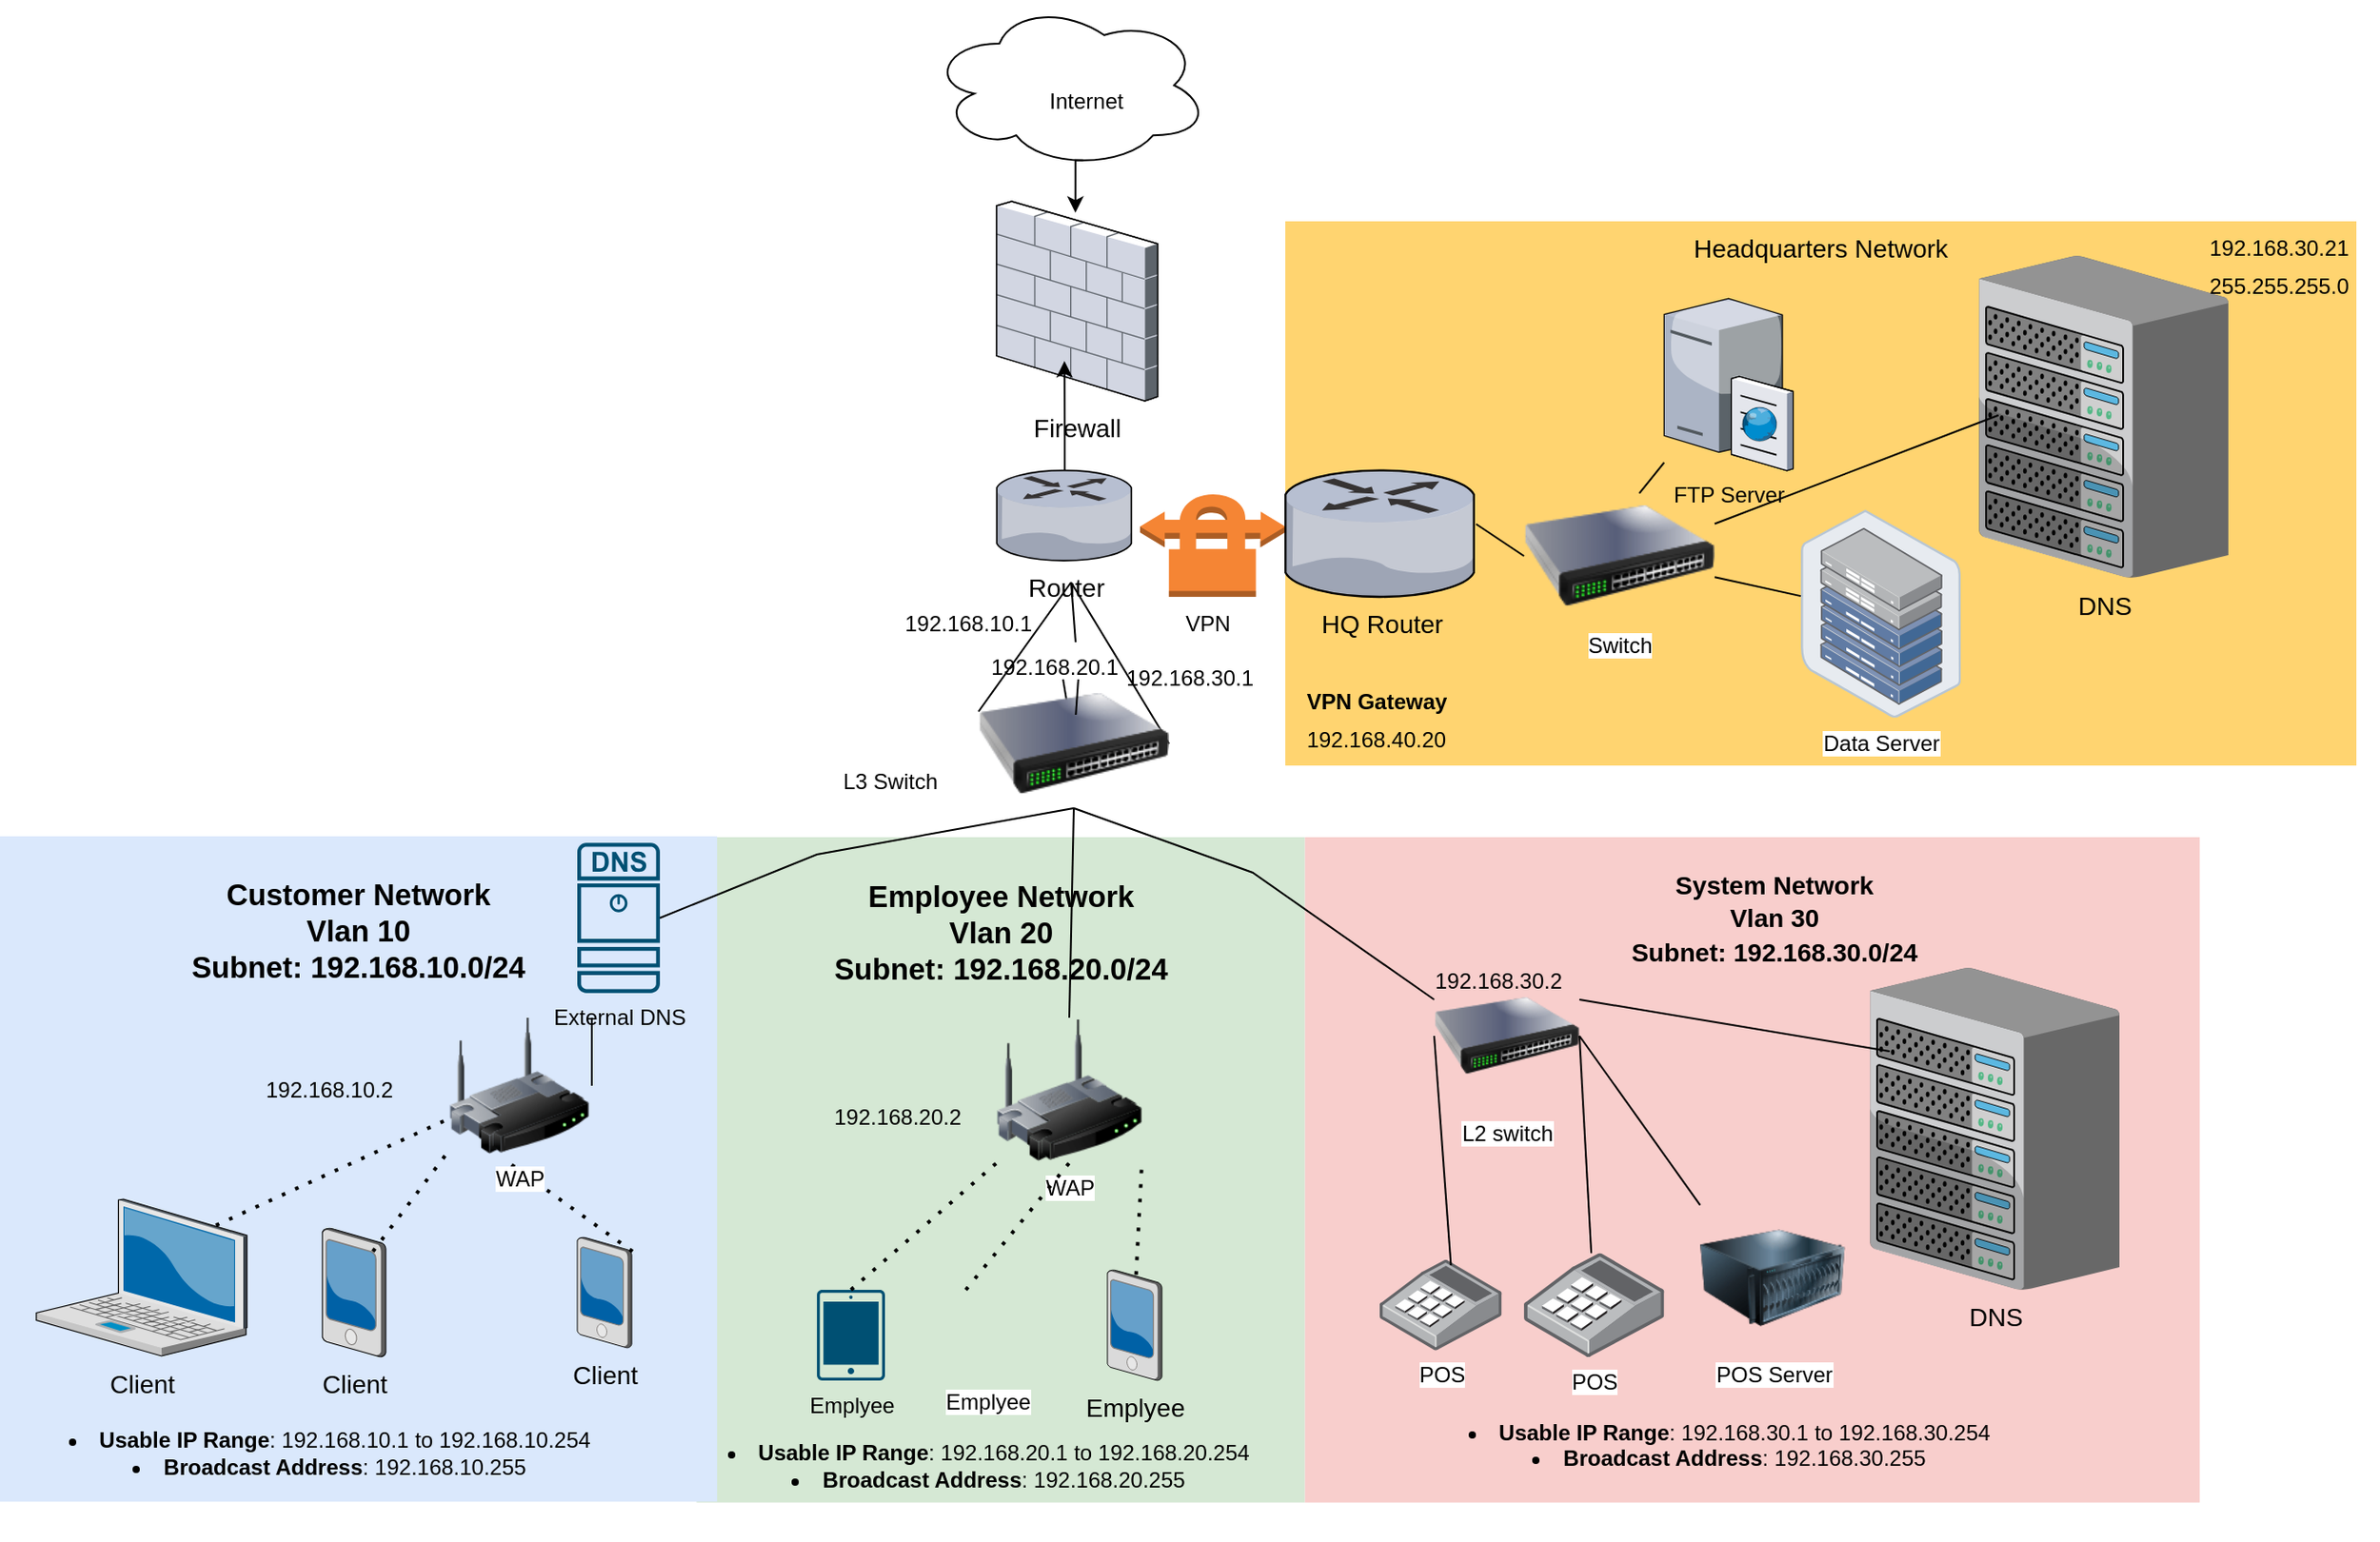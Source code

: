 <mxfile version="24.7.16">
  <diagram name="Page-1" id="e3a06f82-3646-2815-327d-82caf3d4e204">
    <mxGraphModel grid="1" page="1" gridSize="10" guides="1" tooltips="1" connect="1" arrows="1" fold="1" pageScale="1.5" pageWidth="1169" pageHeight="826" background="none" math="0" shadow="0">
      <root>
        <mxCell id="0" style=";html=1;" />
        <mxCell id="1" style=";html=1;" parent="0" />
        <mxCell id="6a7d8f32e03d9370-61" value="&lt;div&gt;&lt;br&gt;&lt;/div&gt;&lt;div&gt;&lt;br&gt;&lt;/div&gt;&lt;div&gt;&lt;br&gt;&lt;/div&gt;" style="whiteSpace=wrap;html=1;fillColor=#f8cecc;fontSize=14;strokeColor=none;verticalAlign=top;" vertex="1" parent="1">
          <mxGeometry x="678.71" y="440.5" width="493" height="366.75" as="geometry" />
        </mxCell>
        <mxCell id="6a7d8f32e03d9370-60" value="&lt;h3&gt;Employee Network&lt;br&gt;Vlan 20&lt;br&gt;&lt;span class=&quot;hljs-selector-tag&quot;&gt;Subnet&lt;/span&gt;: &lt;span class=&quot;hljs-number&quot;&gt;192.168&lt;/span&gt;&lt;span class=&quot;hljs-selector-class&quot;&gt;.20&lt;/span&gt;&lt;span class=&quot;hljs-selector-class&quot;&gt;.0&lt;/span&gt;/&lt;span class=&quot;hljs-number&quot;&gt;24&lt;/span&gt;&lt;/h3&gt; " style="whiteSpace=wrap;html=1;fillColor=#d5e8d4;fontSize=14;strokeColor=none;verticalAlign=top;" vertex="1" parent="1">
          <mxGeometry x="343.71" y="440.5" width="335" height="366.75" as="geometry" />
        </mxCell>
        <mxCell id="6a7d8f32e03d9370-58" value="&lt;h3&gt;Customer Network&lt;br&gt;Vlan 10&lt;br&gt;&lt;span class=&quot;hljs-selector-tag&quot;&gt;Subnet&lt;/span&gt;: &lt;span class=&quot;hljs-number&quot;&gt;192.168&lt;/span&gt;&lt;span class=&quot;hljs-selector-class&quot;&gt;.10&lt;/span&gt;&lt;span class=&quot;hljs-selector-class&quot;&gt;.0&lt;/span&gt;/&lt;span class=&quot;hljs-number&quot;&gt;24&lt;/span&gt;&lt;/h3&gt; " style="whiteSpace=wrap;html=1;fillColor=#dae8fc;fontSize=14;strokeColor=none;verticalAlign=top;" vertex="1" parent="1">
          <mxGeometry x="-40" y="440" width="395" height="366.75" as="geometry" />
        </mxCell>
        <mxCell id="6a7d8f32e03d9370-57" value="Headquarters Network" style="whiteSpace=wrap;html=1;fillColor=#FFD470;gradientColor=none;fontSize=14;strokeColor=none;verticalAlign=top;" vertex="1" parent="1">
          <mxGeometry x="668" y="101" width="590" height="300" as="geometry" />
        </mxCell>
        <mxCell id="6a7d8f32e03d9370-1" value="Client" style="verticalLabelPosition=bottom;aspect=fixed;html=1;verticalAlign=top;strokeColor=none;shape=mxgraph.citrix.laptop_2;fillColor=#66B2FF;gradientColor=#0066CC;fontSize=14;" vertex="1" parent="1">
          <mxGeometry x="-20.0" y="640" width="116" height="86.5" as="geometry" />
        </mxCell>
        <mxCell id="6a7d8f32e03d9370-6" value="Client" style="verticalLabelPosition=bottom;aspect=fixed;html=1;verticalAlign=top;strokeColor=none;shape=mxgraph.citrix.pda;fillColor=#66B2FF;gradientColor=#0066CC;fontSize=14;" vertex="1" parent="1">
          <mxGeometry x="278" y="661" width="30" height="61" as="geometry" />
        </mxCell>
        <mxCell id="6a7d8f32e03d9370-13" value="Router" style="verticalLabelPosition=bottom;aspect=fixed;html=1;verticalAlign=top;strokeColor=none;shape=mxgraph.citrix.router;fillColor=#66B2FF;gradientColor=#0066CC;fontSize=14;" vertex="1" parent="1">
          <mxGeometry x="509" y="238.32" width="75" height="49.77" as="geometry" />
        </mxCell>
        <mxCell id="6a7d8f32e03d9370-16" value="DNS" style="verticalLabelPosition=bottom;aspect=fixed;html=1;verticalAlign=top;strokeColor=none;shape=mxgraph.citrix.chassis;fillColor=#66B2FF;gradientColor=#0066CC;fontSize=14;" vertex="1" parent="1">
          <mxGeometry x="990" y="512.5" width="137.5" height="177.5" as="geometry" />
        </mxCell>
        <mxCell id="6a7d8f32e03d9370-17" value="Firewall" style="verticalLabelPosition=bottom;aspect=fixed;html=1;verticalAlign=top;strokeColor=none;shape=mxgraph.citrix.firewall;fillColor=#66B2FF;gradientColor=#0066CC;fontSize=14;" vertex="1" parent="1">
          <mxGeometry x="509" y="90" width="88.71" height="110" as="geometry" />
        </mxCell>
        <mxCell id="h0-eqX9ia-xk72Q_ZyFm-1" style="edgeStyle=orthogonalEdgeStyle;rounded=0;orthogonalLoop=1;jettySize=auto;html=1;entryX=0.421;entryY=0.8;entryDx=0;entryDy=0;entryPerimeter=0;" edge="1" parent="1" source="6a7d8f32e03d9370-13" target="6a7d8f32e03d9370-17">
          <mxGeometry relative="1" as="geometry" />
        </mxCell>
        <mxCell id="h0-eqX9ia-xk72Q_ZyFm-2" value="" style="ellipse;shape=cloud;whiteSpace=wrap;html=1;" vertex="1" parent="1">
          <mxGeometry x="472" y="-20" width="154" height="92" as="geometry" />
        </mxCell>
        <mxCell id="h0-eqX9ia-xk72Q_ZyFm-3" value="Internet" style="text;html=1;align=center;verticalAlign=middle;resizable=0;points=[];autosize=1;strokeColor=none;fillColor=none;" vertex="1" parent="1">
          <mxGeometry x="528" y="20" width="60" height="30" as="geometry" />
        </mxCell>
        <mxCell id="h0-eqX9ia-xk72Q_ZyFm-4" style="edgeStyle=orthogonalEdgeStyle;rounded=0;orthogonalLoop=1;jettySize=auto;html=1;exitX=0.55;exitY=0.95;exitDx=0;exitDy=0;exitPerimeter=0;entryX=0.489;entryY=0.057;entryDx=0;entryDy=0;entryPerimeter=0;" edge="1" parent="1" source="h0-eqX9ia-xk72Q_ZyFm-2" target="6a7d8f32e03d9370-17">
          <mxGeometry relative="1" as="geometry" />
        </mxCell>
        <mxCell id="h0-eqX9ia-xk72Q_ZyFm-14" value="" style="endArrow=none;html=1;rounded=0;exitX=0;exitY=0.25;exitDx=0;exitDy=0;" edge="1" parent="1" source="h0-eqX9ia-xk72Q_ZyFm-5">
          <mxGeometry width="50" height="50" relative="1" as="geometry">
            <mxPoint x="700" y="780" as="sourcePoint" />
            <mxPoint x="550" y="300" as="targetPoint" />
          </mxGeometry>
        </mxCell>
        <mxCell id="h0-eqX9ia-xk72Q_ZyFm-15" value="" style="endArrow=none;html=1;rounded=0;" edge="1" parent="1" source="h0-eqX9ia-xk72Q_ZyFm-78">
          <mxGeometry width="50" height="50" relative="1" as="geometry">
            <mxPoint x="440" y="310" as="sourcePoint" />
            <mxPoint x="550" y="300" as="targetPoint" />
          </mxGeometry>
        </mxCell>
        <mxCell id="h0-eqX9ia-xk72Q_ZyFm-16" value="" style="endArrow=none;html=1;rounded=0;exitX=1;exitY=0.5;exitDx=0;exitDy=0;" edge="1" parent="1" source="h0-eqX9ia-xk72Q_ZyFm-5">
          <mxGeometry width="50" height="50" relative="1" as="geometry">
            <mxPoint x="650" y="780" as="sourcePoint" />
            <mxPoint x="550" y="300" as="targetPoint" />
          </mxGeometry>
        </mxCell>
        <mxCell id="h0-eqX9ia-xk72Q_ZyFm-18" value="Client" style="verticalLabelPosition=bottom;aspect=fixed;html=1;verticalAlign=top;strokeColor=none;shape=mxgraph.citrix.pda;fillColor=#66B2FF;gradientColor=#0066CC;fontSize=14;" vertex="1" parent="1">
          <mxGeometry x="137.58" y="656" width="34.92" height="71" as="geometry" />
        </mxCell>
        <mxCell id="h0-eqX9ia-xk72Q_ZyFm-20" value="" style="endArrow=none;dashed=1;html=1;dashPattern=1 3;strokeWidth=2;rounded=0;entryX=0.39;entryY=1.037;entryDx=0;entryDy=0;exitX=1.015;exitY=0.129;exitDx=0;exitDy=0;exitPerimeter=0;entryPerimeter=0;" edge="1" parent="1" source="6a7d8f32e03d9370-6" target="h0-eqX9ia-xk72Q_ZyFm-25">
          <mxGeometry width="50" height="50" relative="1" as="geometry">
            <mxPoint x="610" y="680" as="sourcePoint" />
            <mxPoint x="660" y="630" as="targetPoint" />
          </mxGeometry>
        </mxCell>
        <mxCell id="h0-eqX9ia-xk72Q_ZyFm-21" value="" style="endArrow=none;dashed=1;html=1;dashPattern=1 3;strokeWidth=2;rounded=0;entryX=0;entryY=1;entryDx=0;entryDy=0;exitX=0.797;exitY=0.181;exitDx=0;exitDy=0;exitPerimeter=0;" edge="1" parent="1" source="h0-eqX9ia-xk72Q_ZyFm-18" target="h0-eqX9ia-xk72Q_ZyFm-25">
          <mxGeometry width="50" height="50" relative="1" as="geometry">
            <mxPoint x="520" y="680" as="sourcePoint" />
            <mxPoint x="653.65" y="558" as="targetPoint" />
          </mxGeometry>
        </mxCell>
        <mxCell id="h0-eqX9ia-xk72Q_ZyFm-23" value="" style="endArrow=none;dashed=1;html=1;dashPattern=1 3;strokeWidth=2;rounded=0;entryX=0;entryY=0.75;entryDx=0;entryDy=0;exitX=0.853;exitY=0.167;exitDx=0;exitDy=0;exitPerimeter=0;" edge="1" parent="1" source="6a7d8f32e03d9370-1" target="h0-eqX9ia-xk72Q_ZyFm-25">
          <mxGeometry width="50" height="50" relative="1" as="geometry">
            <mxPoint x="710" y="740" as="sourcePoint" />
            <mxPoint x="760" y="690" as="targetPoint" />
          </mxGeometry>
        </mxCell>
        <mxCell id="h0-eqX9ia-xk72Q_ZyFm-25" value="WAP" style="image;html=1;image=img/lib/clip_art/networking/Wireless_Router_128x128.png" vertex="1" parent="1">
          <mxGeometry x="206" y="540" width="80" height="75" as="geometry" />
        </mxCell>
        <mxCell id="h0-eqX9ia-xk72Q_ZyFm-26" value="" style="endArrow=none;html=1;rounded=0;entryX=0.5;entryY=1;entryDx=0;entryDy=0;exitX=1;exitY=0.5;exitDx=0;exitDy=0;exitPerimeter=0;" edge="1" parent="1" source="h0-eqX9ia-xk72Q_ZyFm-47" target="h0-eqX9ia-xk72Q_ZyFm-5">
          <mxGeometry width="50" height="50" relative="1" as="geometry">
            <mxPoint x="310" y="490" as="sourcePoint" />
            <mxPoint x="660" y="420" as="targetPoint" />
            <Array as="points">
              <mxPoint x="410" y="450" />
            </Array>
          </mxGeometry>
        </mxCell>
        <mxCell id="h0-eqX9ia-xk72Q_ZyFm-27" value="" style="endArrow=none;html=1;rounded=0;entryX=0.5;entryY=1;entryDx=0;entryDy=0;exitX=0.5;exitY=0;exitDx=0;exitDy=0;" edge="1" parent="1" source="h0-eqX9ia-xk72Q_ZyFm-28" target="h0-eqX9ia-xk72Q_ZyFm-5">
          <mxGeometry width="50" height="50" relative="1" as="geometry">
            <mxPoint x="740" y="560" as="sourcePoint" />
            <mxPoint x="790" y="530" as="targetPoint" />
            <Array as="points" />
          </mxGeometry>
        </mxCell>
        <mxCell id="h0-eqX9ia-xk72Q_ZyFm-28" value="WAP" style="image;html=1;image=img/lib/clip_art/networking/Wireless_Router_128x128.png" vertex="1" parent="1">
          <mxGeometry x="509" y="540" width="80" height="80" as="geometry" />
        </mxCell>
        <mxCell id="h0-eqX9ia-xk72Q_ZyFm-30" value="Emplyee" style="sketch=0;points=[[0.015,0.015,0],[0.985,0.015,0],[0.985,0.985,0],[0.015,0.985,0],[0.25,0,0],[0.5,0,0],[0.75,0,0],[1,0.25,0],[1,0.5,0],[1,0.75,0],[0.75,1,0],[0.5,1,0],[0.25,1,0],[0,0.75,0],[0,0.5,0],[0,0.25,0]];verticalLabelPosition=bottom;html=1;verticalAlign=top;aspect=fixed;align=center;pointerEvents=1;shape=mxgraph.cisco19.handheld;fillColor=#005073;strokeColor=none;" vertex="1" parent="1">
          <mxGeometry x="410" y="690" width="37.5" height="50" as="geometry" />
        </mxCell>
        <mxCell id="h0-eqX9ia-xk72Q_ZyFm-31" value="Emplyee" style="shape=image;html=1;verticalAlign=top;verticalLabelPosition=bottom;labelBackgroundColor=#ffffff;imageAspect=0;aspect=fixed;image=https://cdn1.iconfinder.com/data/icons/CrystalClear/48x48/devices/handheld.png;direction=east;" vertex="1" parent="1">
          <mxGeometry x="480" y="690" width="48" height="48" as="geometry" />
        </mxCell>
        <mxCell id="h0-eqX9ia-xk72Q_ZyFm-32" value="Emplyee" style="verticalLabelPosition=bottom;aspect=fixed;html=1;verticalAlign=top;strokeColor=none;shape=mxgraph.citrix.pda;fillColor=#66B2FF;gradientColor=#0066CC;fontSize=14;" vertex="1" parent="1">
          <mxGeometry x="570" y="679" width="30" height="61" as="geometry" />
        </mxCell>
        <mxCell id="h0-eqX9ia-xk72Q_ZyFm-33" value="" style="endArrow=none;dashed=1;html=1;dashPattern=1 3;strokeWidth=2;rounded=0;exitX=0.527;exitY=0.044;exitDx=0;exitDy=0;exitPerimeter=0;entryX=1;entryY=1;entryDx=0;entryDy=0;" edge="1" parent="1" source="h0-eqX9ia-xk72Q_ZyFm-32" target="h0-eqX9ia-xk72Q_ZyFm-28">
          <mxGeometry width="50" height="50" relative="1" as="geometry">
            <mxPoint x="860" y="619.37" as="sourcePoint" />
            <mxPoint x="948" y="524.37" as="targetPoint" />
          </mxGeometry>
        </mxCell>
        <mxCell id="h0-eqX9ia-xk72Q_ZyFm-34" value="" style="endArrow=none;dashed=1;html=1;dashPattern=1 3;strokeWidth=2;rounded=0;exitX=0.25;exitY=0;exitDx=0;exitDy=0;entryX=0.5;entryY=1;entryDx=0;entryDy=0;" edge="1" parent="1" source="h0-eqX9ia-xk72Q_ZyFm-31" target="h0-eqX9ia-xk72Q_ZyFm-28">
          <mxGeometry width="50" height="50" relative="1" as="geometry">
            <mxPoint x="851" y="667" as="sourcePoint" />
            <mxPoint x="704" y="572" as="targetPoint" />
          </mxGeometry>
        </mxCell>
        <mxCell id="h0-eqX9ia-xk72Q_ZyFm-35" value="" style="endArrow=none;dashed=1;html=1;dashPattern=1 3;strokeWidth=2;rounded=0;exitX=0.5;exitY=0;exitDx=0;exitDy=0;exitPerimeter=0;entryX=0;entryY=1;entryDx=0;entryDy=0;" edge="1" parent="1" source="h0-eqX9ia-xk72Q_ZyFm-30" target="h0-eqX9ia-xk72Q_ZyFm-28">
          <mxGeometry width="50" height="50" relative="1" as="geometry">
            <mxPoint x="926" y="675" as="sourcePoint" />
            <mxPoint x="779" y="580" as="targetPoint" />
          </mxGeometry>
        </mxCell>
        <mxCell id="h0-eqX9ia-xk72Q_ZyFm-36" value="L3 Switch" style="text;html=1;align=center;verticalAlign=middle;resizable=0;points=[];autosize=1;strokeColor=none;fillColor=none;" vertex="1" parent="1">
          <mxGeometry x="410" y="394.5" width="80" height="30" as="geometry" />
        </mxCell>
        <mxCell id="h0-eqX9ia-xk72Q_ZyFm-39" value="" style="endArrow=none;html=1;rounded=0;exitX=0.5;exitY=1;exitDx=0;exitDy=0;entryX=0;entryY=0.25;entryDx=0;entryDy=0;" edge="1" parent="1" source="h0-eqX9ia-xk72Q_ZyFm-5" target="h0-eqX9ia-xk72Q_ZyFm-40">
          <mxGeometry width="50" height="50" relative="1" as="geometry">
            <mxPoint x="303" y="504" as="sourcePoint" />
            <mxPoint x="810" y="280" as="targetPoint" />
            <Array as="points">
              <mxPoint x="650" y="460" />
            </Array>
          </mxGeometry>
        </mxCell>
        <mxCell id="h0-eqX9ia-xk72Q_ZyFm-40" value="L2 switch" style="image;html=1;image=img/lib/clip_art/networking/Switch_128x128.png" vertex="1" parent="1">
          <mxGeometry x="750" y="510" width="80" height="80" as="geometry" />
        </mxCell>
        <mxCell id="h0-eqX9ia-xk72Q_ZyFm-41" value="&lt;h3 style=&quot;line-height: 130%;&quot;&gt;System Network&lt;br&gt;Vlan 30&lt;br&gt; &lt;span class=&quot;hljs-selector-tag&quot;&gt;Subnet&lt;/span&gt;: &lt;span class=&quot;hljs-number&quot;&gt;192.168&lt;/span&gt;&lt;span class=&quot;hljs-selector-class&quot;&gt;.30&lt;/span&gt;&lt;span class=&quot;hljs-selector-class&quot;&gt;.0&lt;/span&gt;/&lt;span class=&quot;hljs-number&quot;&gt;24&lt;/span&gt;&lt;/h3&gt;" style="text;html=1;align=center;verticalAlign=middle;resizable=0;points=[];autosize=1;strokeColor=none;fillColor=none;" vertex="1" parent="1">
          <mxGeometry x="846.5" y="435" width="180" height="100" as="geometry" />
        </mxCell>
        <mxCell id="h0-eqX9ia-xk72Q_ZyFm-42" value="POS" style="image;points=[];aspect=fixed;html=1;align=center;shadow=0;dashed=0;image=img/lib/allied_telesis/computer_and_terminals/POS_keypad.svg;" vertex="1" parent="1">
          <mxGeometry x="720" y="673.43" width="67.2" height="49.86" as="geometry" />
        </mxCell>
        <mxCell id="h0-eqX9ia-xk72Q_ZyFm-43" value="POS" style="image;points=[];aspect=fixed;html=1;align=center;shadow=0;dashed=0;image=img/lib/allied_telesis/computer_and_terminals/POS_keypad.svg;" vertex="1" parent="1">
          <mxGeometry x="799.5" y="669.72" width="77.2" height="57.28" as="geometry" />
        </mxCell>
        <mxCell id="h0-eqX9ia-xk72Q_ZyFm-44" value="" style="endArrow=none;html=1;rounded=0;entryX=1;entryY=0.5;entryDx=0;entryDy=0;" edge="1" parent="1" source="h0-eqX9ia-xk72Q_ZyFm-43" target="h0-eqX9ia-xk72Q_ZyFm-40">
          <mxGeometry width="50" height="50" relative="1" as="geometry">
            <mxPoint x="960" y="660" as="sourcePoint" />
            <mxPoint x="1010" y="610" as="targetPoint" />
          </mxGeometry>
        </mxCell>
        <mxCell id="h0-eqX9ia-xk72Q_ZyFm-45" value="" style="endArrow=none;html=1;rounded=0;entryX=0;entryY=0.5;entryDx=0;entryDy=0;exitX=0.584;exitY=0.06;exitDx=0;exitDy=0;exitPerimeter=0;" edge="1" parent="1" source="h0-eqX9ia-xk72Q_ZyFm-42" target="h0-eqX9ia-xk72Q_ZyFm-40">
          <mxGeometry width="50" height="50" relative="1" as="geometry">
            <mxPoint x="847" y="680" as="sourcePoint" />
            <mxPoint x="840" y="560" as="targetPoint" />
          </mxGeometry>
        </mxCell>
        <mxCell id="h0-eqX9ia-xk72Q_ZyFm-46" value="" style="endArrow=none;html=1;rounded=0;entryX=1;entryY=0.25;entryDx=0;entryDy=0;exitX=0.079;exitY=0.259;exitDx=0;exitDy=0;exitPerimeter=0;" edge="1" parent="1" source="6a7d8f32e03d9370-16" target="h0-eqX9ia-xk72Q_ZyFm-40">
          <mxGeometry width="50" height="50" relative="1" as="geometry">
            <mxPoint x="847" y="680" as="sourcePoint" />
            <mxPoint x="840" y="560" as="targetPoint" />
          </mxGeometry>
        </mxCell>
        <mxCell id="h0-eqX9ia-xk72Q_ZyFm-47" value="External DNS" style="sketch=0;points=[[0.015,0.015,0],[0.985,0.015,0],[0.985,0.985,0],[0.015,0.985,0],[0.25,0,0],[0.5,0,0],[0.75,0,0],[1,0.25,0],[1,0.5,0],[1,0.75,0],[0.75,1,0],[0.5,1,0],[0.25,1,0],[0,0.75,0],[0,0.5,0],[0,0.25,0]];verticalLabelPosition=bottom;html=1;verticalAlign=top;aspect=fixed;align=center;pointerEvents=1;shape=mxgraph.cisco19.dns_server;fillColor=#005073;strokeColor=none;" vertex="1" parent="1">
          <mxGeometry x="278" y="443.63" width="45.5" height="82.73" as="geometry" />
        </mxCell>
        <mxCell id="h0-eqX9ia-xk72Q_ZyFm-48" value="" style="endArrow=none;html=1;rounded=0;entryX=1;entryY=0;entryDx=0;entryDy=0;exitX=1;exitY=0.5;exitDx=0;exitDy=0;" edge="1" parent="1" source="h0-eqX9ia-xk72Q_ZyFm-25" target="h0-eqX9ia-xk72Q_ZyFm-25">
          <mxGeometry width="50" height="50" relative="1" as="geometry">
            <mxPoint x="200" y="740" as="sourcePoint" />
            <mxPoint x="250" y="690" as="targetPoint" />
          </mxGeometry>
        </mxCell>
        <mxCell id="h0-eqX9ia-xk72Q_ZyFm-49" value="" style="endArrow=none;html=1;rounded=0;" edge="1" parent="1" target="h0-eqX9ia-xk72Q_ZyFm-5">
          <mxGeometry width="50" height="50" relative="1" as="geometry">
            <mxPoint x="550" y="380" as="sourcePoint" />
            <mxPoint x="550" y="300" as="targetPoint" />
          </mxGeometry>
        </mxCell>
        <mxCell id="h0-eqX9ia-xk72Q_ZyFm-5" value="" style="image;html=1;image=img/lib/clip_art/networking/Switch_128x128.png" vertex="1" parent="1">
          <mxGeometry x="499" y="353.5" width="105" height="71" as="geometry" />
        </mxCell>
        <mxCell id="h0-eqX9ia-xk72Q_ZyFm-52" value="" style="outlineConnect=0;dashed=0;verticalLabelPosition=bottom;verticalAlign=top;align=center;html=1;shape=mxgraph.aws3.vpn_connection;fillColor=#F58534;gradientColor=none;" vertex="1" parent="1">
          <mxGeometry x="588" y="250" width="80" height="58" as="geometry" />
        </mxCell>
        <mxCell id="h0-eqX9ia-xk72Q_ZyFm-55" value="VPN" style="text;html=1;align=center;verticalAlign=middle;resizable=0;points=[];autosize=1;strokeColor=none;fillColor=none;" vertex="1" parent="1">
          <mxGeometry x="600" y="308" width="50" height="30" as="geometry" />
        </mxCell>
        <mxCell id="h0-eqX9ia-xk72Q_ZyFm-57" value="POS Server" style="image;html=1;image=img/lib/clip_art/computers/Server_128x128.png" vertex="1" parent="1">
          <mxGeometry x="896.5" y="643.29" width="80" height="80" as="geometry" />
        </mxCell>
        <mxCell id="h0-eqX9ia-xk72Q_ZyFm-58" value="" style="endArrow=none;html=1;rounded=0;entryX=1;entryY=0.5;entryDx=0;entryDy=0;exitX=0;exitY=0;exitDx=0;exitDy=0;" edge="1" parent="1" source="h0-eqX9ia-xk72Q_ZyFm-57" target="h0-eqX9ia-xk72Q_ZyFm-40">
          <mxGeometry width="50" height="50" relative="1" as="geometry">
            <mxPoint x="890" y="670" as="sourcePoint" />
            <mxPoint x="940" y="620" as="targetPoint" />
          </mxGeometry>
        </mxCell>
        <mxCell id="h0-eqX9ia-xk72Q_ZyFm-59" value="HQ Router" style="verticalLabelPosition=bottom;aspect=fixed;html=1;verticalAlign=top;strokeColor=none;shape=mxgraph.citrix.router;fillColor=#66B2FF;gradientColor=#0066CC;fontSize=14;" vertex="1" parent="1">
          <mxGeometry x="668" y="238.32" width="105" height="69.68" as="geometry" />
        </mxCell>
        <mxCell id="h0-eqX9ia-xk72Q_ZyFm-60" value="" style="endArrow=none;html=1;rounded=0;exitX=1.001;exitY=0.424;exitDx=0;exitDy=0;exitPerimeter=0;entryX=0;entryY=0.5;entryDx=0;entryDy=0;" edge="1" parent="1" source="h0-eqX9ia-xk72Q_ZyFm-59" target="h0-eqX9ia-xk72Q_ZyFm-61">
          <mxGeometry width="50" height="50" relative="1" as="geometry">
            <mxPoint x="840" y="280" as="sourcePoint" />
            <mxPoint x="890" y="230" as="targetPoint" />
          </mxGeometry>
        </mxCell>
        <mxCell id="h0-eqX9ia-xk72Q_ZyFm-61" value="Switch" style="image;html=1;image=img/lib/clip_art/networking/Switch_128x128.png" vertex="1" parent="1">
          <mxGeometry x="799.5" y="250" width="105" height="71" as="geometry" />
        </mxCell>
        <mxCell id="h0-eqX9ia-xk72Q_ZyFm-63" value="DNS" style="verticalLabelPosition=bottom;aspect=fixed;html=1;verticalAlign=top;strokeColor=none;shape=mxgraph.citrix.chassis;fillColor=#66B2FF;gradientColor=#0066CC;fontSize=14;" vertex="1" parent="1">
          <mxGeometry x="1050" y="120" width="137.5" height="177.5" as="geometry" />
        </mxCell>
        <mxCell id="h0-eqX9ia-xk72Q_ZyFm-64" value="FTP Server" style="verticalLabelPosition=bottom;sketch=0;aspect=fixed;html=1;verticalAlign=top;strokeColor=none;align=center;outlineConnect=0;shape=mxgraph.citrix.ftp_server;" vertex="1" parent="1">
          <mxGeometry x="876.7" y="141.32" width="71" height="97" as="geometry" />
        </mxCell>
        <mxCell id="h0-eqX9ia-xk72Q_ZyFm-66" value="Data Server" style="image;points=[];aspect=fixed;html=1;align=center;shadow=0;dashed=0;image=img/lib/allied_telesis/storage/Datacenter_Server_Half_Rack_ToR.svg;" vertex="1" parent="1">
          <mxGeometry x="952" y="260" width="88.2" height="114.6" as="geometry" />
        </mxCell>
        <mxCell id="h0-eqX9ia-xk72Q_ZyFm-67" value="" style="endArrow=none;html=1;rounded=0;exitX=0.605;exitY=0.013;exitDx=0;exitDy=0;exitPerimeter=0;" edge="1" parent="1" source="h0-eqX9ia-xk72Q_ZyFm-61" target="h0-eqX9ia-xk72Q_ZyFm-64">
          <mxGeometry width="50" height="50" relative="1" as="geometry">
            <mxPoint x="870" y="230" as="sourcePoint" />
            <mxPoint x="920" y="180" as="targetPoint" />
          </mxGeometry>
        </mxCell>
        <mxCell id="h0-eqX9ia-xk72Q_ZyFm-68" value="" style="endArrow=none;html=1;rounded=0;entryX=0.079;entryY=0.495;entryDx=0;entryDy=0;entryPerimeter=0;exitX=1;exitY=0.25;exitDx=0;exitDy=0;" edge="1" parent="1" source="h0-eqX9ia-xk72Q_ZyFm-61" target="h0-eqX9ia-xk72Q_ZyFm-63">
          <mxGeometry width="50" height="50" relative="1" as="geometry">
            <mxPoint x="950" y="270" as="sourcePoint" />
            <mxPoint x="1000" y="220" as="targetPoint" />
          </mxGeometry>
        </mxCell>
        <mxCell id="h0-eqX9ia-xk72Q_ZyFm-69" value="" style="endArrow=none;html=1;rounded=0;" edge="1" parent="1" source="h0-eqX9ia-xk72Q_ZyFm-61" target="h0-eqX9ia-xk72Q_ZyFm-66">
          <mxGeometry width="50" height="50" relative="1" as="geometry">
            <mxPoint x="870" y="390" as="sourcePoint" />
            <mxPoint x="920" y="340" as="targetPoint" />
          </mxGeometry>
        </mxCell>
        <mxCell id="h0-eqX9ia-xk72Q_ZyFm-70" value="&lt;li&gt;&lt;strong&gt;Usable IP Range&lt;/strong&gt;: 192.168.10.1 to 192.168.10.254&lt;/li&gt;&lt;li&gt;&lt;strong&gt;Broadcast Address&lt;/strong&gt;: 192.168.10.255&lt;/li&gt;" style="text;html=1;align=center;verticalAlign=middle;resizable=0;points=[];autosize=1;strokeColor=none;fillColor=none;" vertex="1" parent="1">
          <mxGeometry x="-4" y="760" width="290" height="40" as="geometry" />
        </mxCell>
        <mxCell id="h0-eqX9ia-xk72Q_ZyFm-71" value="&lt;li&gt;&lt;strong&gt;Usable IP Range&lt;/strong&gt;: 192.168.20.1 to 192.168.20.254&lt;/li&gt;&lt;li&gt;&lt;strong&gt;Broadcast Address&lt;/strong&gt;: 192.168.20.255&lt;/li&gt;" style="text;html=1;align=center;verticalAlign=middle;resizable=0;points=[];autosize=1;strokeColor=none;fillColor=none;" vertex="1" parent="1">
          <mxGeometry x="359" y="766.75" width="290" height="40" as="geometry" />
        </mxCell>
        <mxCell id="h0-eqX9ia-xk72Q_ZyFm-72" value="&#xa;&lt;li&gt;&lt;strong&gt;Usable IP Range&lt;/strong&gt;: 192.168.30.1 to 192.168.30.254&lt;/li&gt;&lt;li&gt;&lt;strong&gt;Broadcast Address&lt;/strong&gt;: 192.168.30.255&lt;/li&gt;&#xa;&#xa;" style="text;html=1;align=center;verticalAlign=middle;resizable=0;points=[];autosize=1;strokeColor=none;fillColor=none;" vertex="1" parent="1">
          <mxGeometry x="767.2" y="738" width="290" height="90" as="geometry" />
        </mxCell>
        <mxCell id="h0-eqX9ia-xk72Q_ZyFm-73" value="&lt;table&gt;&lt;tbody&gt;&lt;tr&gt;&lt;td&gt;&lt;strong&gt;VPN Gateway&lt;/strong&gt;&lt;/td&gt;&lt;/tr&gt;&lt;/tbody&gt;&lt;/table&gt;&lt;table&gt;&lt;tbody&gt;&lt;tr&gt;&lt;td&gt;192.168.40.20&lt;/td&gt;&lt;/tr&gt;&lt;/tbody&gt;&lt;/table&gt;" style="text;html=1;align=center;verticalAlign=middle;resizable=0;points=[];autosize=1;strokeColor=none;fillColor=none;" vertex="1" parent="1">
          <mxGeometry x="663" y="351" width="110" height="50" as="geometry" />
        </mxCell>
        <mxCell id="h0-eqX9ia-xk72Q_ZyFm-74" value="&lt;table&gt;&lt;tbody&gt;&lt;tr&gt;&lt;td&gt;192.168.30.21&lt;/td&gt;&lt;/tr&gt;&lt;/tbody&gt;&lt;/table&gt;&lt;table&gt;&lt;tbody&gt;&lt;tr&gt;&lt;td&gt;255.255.255.0&lt;/td&gt;&lt;/tr&gt;&lt;/tbody&gt;&lt;/table&gt;" style="text;html=1;align=center;verticalAlign=middle;resizable=0;points=[];autosize=1;strokeColor=none;fillColor=none;" vertex="1" parent="1">
          <mxGeometry x="1160" y="101" width="110" height="50" as="geometry" />
        </mxCell>
        <mxCell id="h0-eqX9ia-xk72Q_ZyFm-75" value="192.168.10.2" style="text;html=1;align=center;verticalAlign=middle;resizable=0;points=[];autosize=1;strokeColor=none;fillColor=none;" vertex="1" parent="1">
          <mxGeometry x="96" y="565" width="90" height="30" as="geometry" />
        </mxCell>
        <mxCell id="h0-eqX9ia-xk72Q_ZyFm-76" value="192.168.20.2" style="text;html=1;align=center;verticalAlign=middle;resizable=0;points=[];autosize=1;strokeColor=none;fillColor=none;" vertex="1" parent="1">
          <mxGeometry x="409" y="580" width="90" height="30" as="geometry" />
        </mxCell>
        <mxCell id="h0-eqX9ia-xk72Q_ZyFm-77" value="192.168.10.1" style="text;html=1;align=center;verticalAlign=middle;resizable=0;points=[];autosize=1;strokeColor=none;fillColor=none;" vertex="1" parent="1">
          <mxGeometry x="447.5" y="308" width="90" height="30" as="geometry" />
        </mxCell>
        <mxCell id="h0-eqX9ia-xk72Q_ZyFm-79" value="192.168.30.1" style="text;html=1;align=center;verticalAlign=middle;resizable=0;points=[];autosize=1;strokeColor=none;fillColor=none;" vertex="1" parent="1">
          <mxGeometry x="570" y="338" width="90" height="30" as="geometry" />
        </mxCell>
        <mxCell id="h0-eqX9ia-xk72Q_ZyFm-80" value="" style="endArrow=none;html=1;rounded=0;" edge="1" parent="1" source="h0-eqX9ia-xk72Q_ZyFm-5" target="h0-eqX9ia-xk72Q_ZyFm-78">
          <mxGeometry width="50" height="50" relative="1" as="geometry">
            <mxPoint x="551" y="354" as="sourcePoint" />
            <mxPoint x="550" y="300" as="targetPoint" />
          </mxGeometry>
        </mxCell>
        <mxCell id="h0-eqX9ia-xk72Q_ZyFm-78" value="192.168.20.1" style="text;whiteSpace=wrap;html=1;" vertex="1" parent="1">
          <mxGeometry x="504" y="333" width="100" height="40" as="geometry" />
        </mxCell>
        <mxCell id="h0-eqX9ia-xk72Q_ZyFm-81" value="192.168.30.2" style="text;html=1;align=center;verticalAlign=middle;resizable=0;points=[];autosize=1;strokeColor=none;fillColor=none;" vertex="1" parent="1">
          <mxGeometry x="740" y="505" width="90" height="30" as="geometry" />
        </mxCell>
      </root>
    </mxGraphModel>
  </diagram>
</mxfile>
